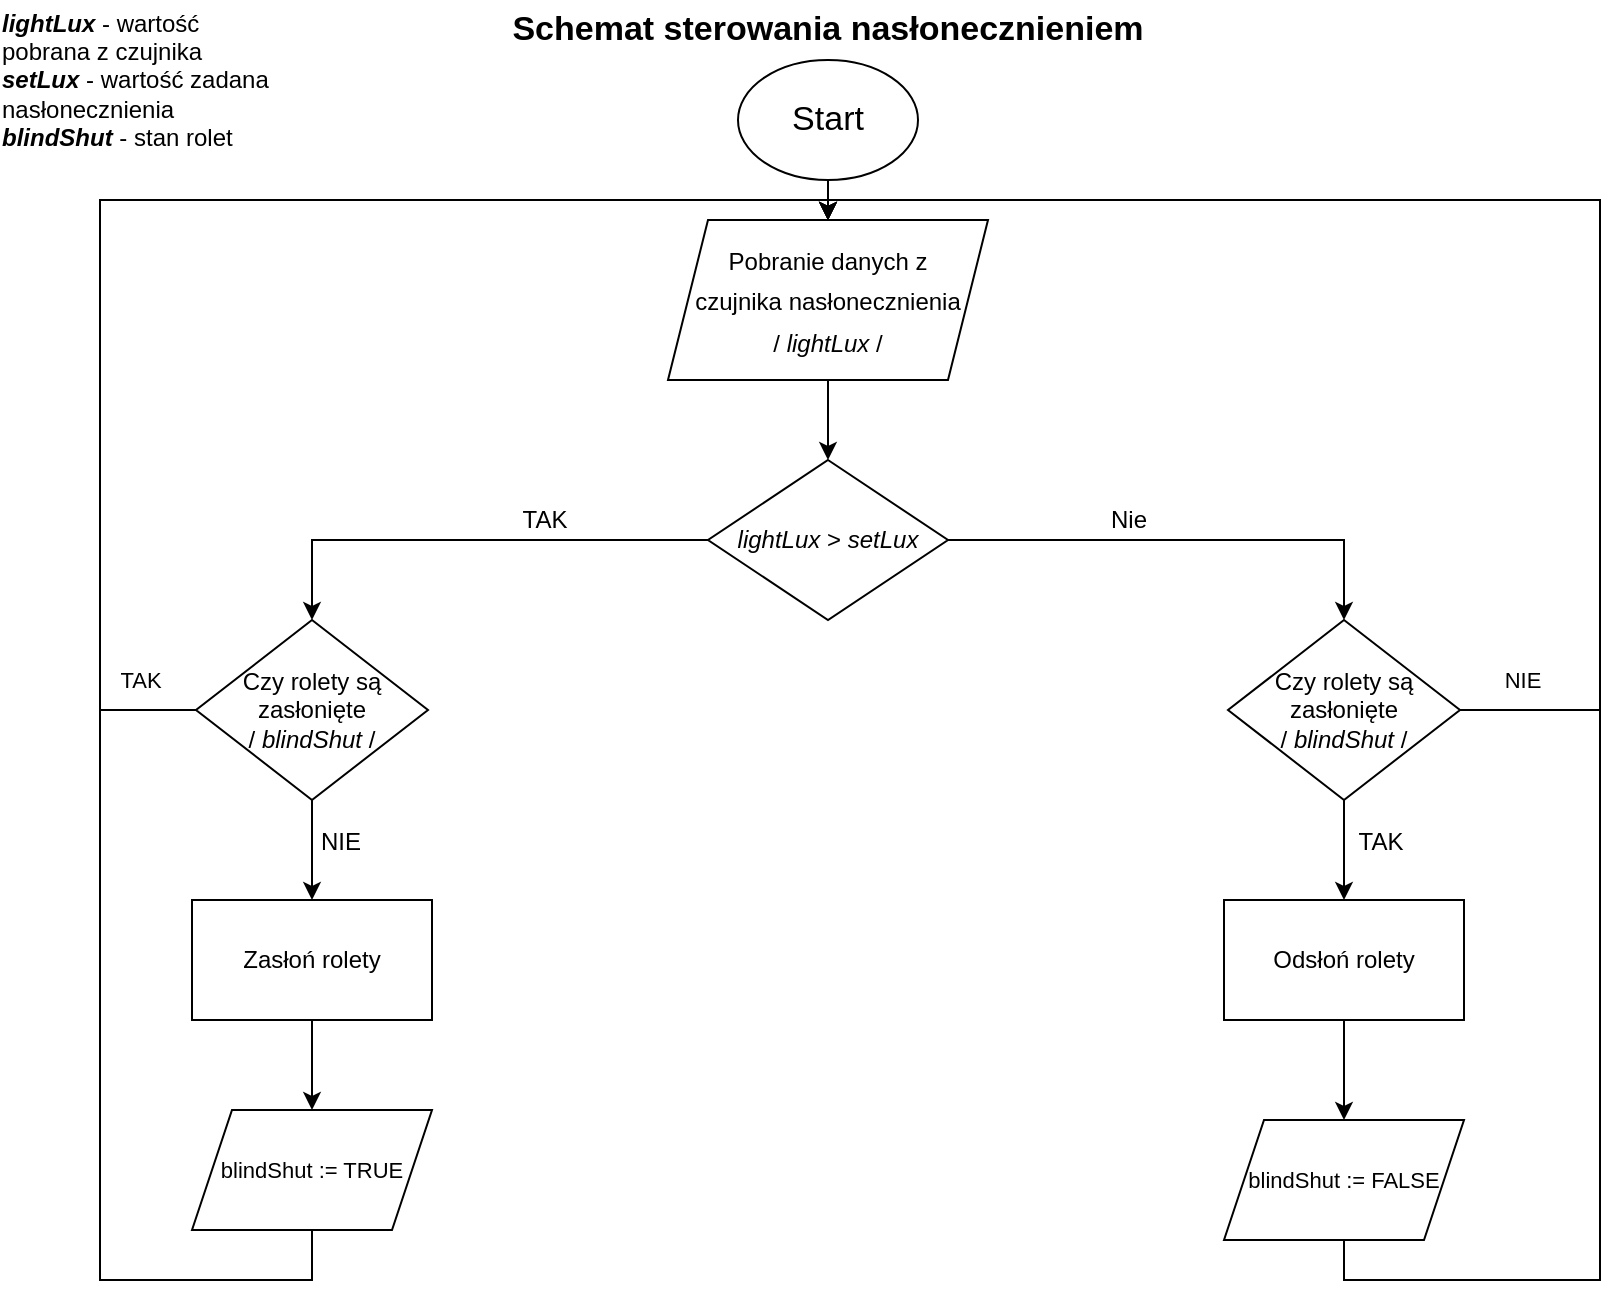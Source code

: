 <mxfile version="17.4.2" type="device"><diagram id="Kw_DbQVIlyAvAqi2gs0B" name="Page-1"><mxGraphModel dx="1328" dy="865" grid="1" gridSize="10" guides="1" tooltips="1" connect="1" arrows="1" fold="1" page="1" pageScale="1" pageWidth="827" pageHeight="1169" math="0" shadow="0"><root><mxCell id="0"/><mxCell id="1" parent="0"/><mxCell id="JoyRewMhMJD_ui2pV7to-1" value="&lt;font style=&quot;font-size: 17px&quot;&gt;&lt;b&gt;Schemat sterowania nasłonecznieniem&lt;/b&gt;&lt;/font&gt;" style="text;html=1;strokeColor=none;fillColor=none;align=center;verticalAlign=middle;whiteSpace=wrap;rounded=0;" parent="1" vertex="1"><mxGeometry x="214" width="400" height="30" as="geometry"/></mxCell><mxCell id="JoyRewMhMJD_ui2pV7to-4" style="edgeStyle=orthogonalEdgeStyle;rounded=0;orthogonalLoop=1;jettySize=auto;html=1;exitX=0.5;exitY=1;exitDx=0;exitDy=0;entryX=0.5;entryY=0;entryDx=0;entryDy=0;fontSize=12;" parent="1" source="JoyRewMhMJD_ui2pV7to-2" target="JoyRewMhMJD_ui2pV7to-3" edge="1"><mxGeometry relative="1" as="geometry"/></mxCell><mxCell id="JoyRewMhMJD_ui2pV7to-2" value="Start" style="ellipse;whiteSpace=wrap;html=1;fontSize=17;" parent="1" vertex="1"><mxGeometry x="369" y="30" width="90" height="60" as="geometry"/></mxCell><mxCell id="JoyRewMhMJD_ui2pV7to-6" style="edgeStyle=orthogonalEdgeStyle;rounded=0;orthogonalLoop=1;jettySize=auto;html=1;exitX=0.5;exitY=1;exitDx=0;exitDy=0;entryX=0.5;entryY=0;entryDx=0;entryDy=0;fontSize=12;" parent="1" source="JoyRewMhMJD_ui2pV7to-3" target="JoyRewMhMJD_ui2pV7to-5" edge="1"><mxGeometry relative="1" as="geometry"/></mxCell><mxCell id="JoyRewMhMJD_ui2pV7to-3" value="&lt;div&gt;&lt;font style=&quot;font-size: 12px&quot;&gt;Pobranie danych z &lt;br&gt;&lt;/font&gt;&lt;/div&gt;&lt;div&gt;&lt;font style=&quot;font-size: 12px&quot;&gt;czujnika nasłonecznienia&lt;/font&gt;&lt;/div&gt;&lt;div&gt;&lt;font style=&quot;font-size: 12px&quot;&gt;/ &lt;i&gt;lightLux &lt;/i&gt;/&lt;br&gt;&lt;/font&gt;&lt;/div&gt;" style="shape=parallelogram;perimeter=parallelogramPerimeter;whiteSpace=wrap;html=1;fixedSize=1;fontSize=17;" parent="1" vertex="1"><mxGeometry x="334" y="110" width="160" height="80" as="geometry"/></mxCell><mxCell id="JoyRewMhMJD_ui2pV7to-8" style="edgeStyle=orthogonalEdgeStyle;rounded=0;orthogonalLoop=1;jettySize=auto;html=1;exitX=0;exitY=0.5;exitDx=0;exitDy=0;fontSize=12;entryX=0.5;entryY=0;entryDx=0;entryDy=0;" parent="1" source="JoyRewMhMJD_ui2pV7to-5" target="JoyRewMhMJD_ui2pV7to-15" edge="1"><mxGeometry relative="1" as="geometry"><mxPoint x="170" y="270" as="targetPoint"/></mxGeometry></mxCell><mxCell id="JoyRewMhMJD_ui2pV7to-9" value="TAK" style="edgeLabel;html=1;align=center;verticalAlign=middle;resizable=0;points=[];fontSize=12;" parent="JoyRewMhMJD_ui2pV7to-8" vertex="1" connectable="0"><mxGeometry x="-0.312" y="2" relative="1" as="geometry"><mxPoint y="-12" as="offset"/></mxGeometry></mxCell><mxCell id="JoyRewMhMJD_ui2pV7to-11" style="edgeStyle=orthogonalEdgeStyle;rounded=0;orthogonalLoop=1;jettySize=auto;html=1;exitX=1;exitY=0.5;exitDx=0;exitDy=0;fontSize=12;entryX=0.5;entryY=0;entryDx=0;entryDy=0;" parent="1" source="JoyRewMhMJD_ui2pV7to-5" target="JoyRewMhMJD_ui2pV7to-16" edge="1"><mxGeometry relative="1" as="geometry"><mxPoint x="660" y="270" as="targetPoint"/></mxGeometry></mxCell><mxCell id="JoyRewMhMJD_ui2pV7to-12" value="Nie" style="edgeLabel;html=1;align=center;verticalAlign=middle;resizable=0;points=[];fontSize=12;" parent="JoyRewMhMJD_ui2pV7to-11" vertex="1" connectable="0"><mxGeometry x="-0.372" y="-2" relative="1" as="geometry"><mxPoint x="15" y="-12" as="offset"/></mxGeometry></mxCell><mxCell id="JoyRewMhMJD_ui2pV7to-5" value="&lt;i&gt;lightLux &lt;/i&gt;&amp;gt; &lt;i&gt;setLux&lt;/i&gt;" style="rhombus;whiteSpace=wrap;html=1;fontSize=12;" parent="1" vertex="1"><mxGeometry x="354" y="230" width="120" height="80" as="geometry"/></mxCell><mxCell id="JoyRewMhMJD_ui2pV7to-22" value="" style="edgeStyle=orthogonalEdgeStyle;rounded=0;orthogonalLoop=1;jettySize=auto;html=1;fontSize=12;" parent="1" source="JoyRewMhMJD_ui2pV7to-7" target="JoyRewMhMJD_ui2pV7to-21" edge="1"><mxGeometry relative="1" as="geometry"/></mxCell><mxCell id="JoyRewMhMJD_ui2pV7to-7" value="Zasłoń rolety" style="rounded=0;whiteSpace=wrap;html=1;fontSize=12;" parent="1" vertex="1"><mxGeometry x="96" y="450" width="120" height="60" as="geometry"/></mxCell><mxCell id="JoyRewMhMJD_ui2pV7to-25" value="" style="edgeStyle=orthogonalEdgeStyle;rounded=0;orthogonalLoop=1;jettySize=auto;html=1;fontSize=11;" parent="1" source="JoyRewMhMJD_ui2pV7to-10" target="JoyRewMhMJD_ui2pV7to-23" edge="1"><mxGeometry relative="1" as="geometry"/></mxCell><mxCell id="JoyRewMhMJD_ui2pV7to-10" value="Odsłoń rolety" style="rounded=0;whiteSpace=wrap;html=1;fontSize=12;" parent="1" vertex="1"><mxGeometry x="612" y="450" width="120" height="60" as="geometry"/></mxCell><mxCell id="JoyRewMhMJD_ui2pV7to-13" value="&lt;div align=&quot;left&quot;&gt;&lt;b&gt;&lt;i&gt;lightLux &lt;/i&gt;&lt;/b&gt;- wartość pobrana z czujnika&lt;/div&gt;&lt;div align=&quot;left&quot;&gt;&lt;b&gt;&lt;i&gt;setLux&lt;/i&gt;&lt;/b&gt; - wartość zadana nasłonecznienia&lt;/div&gt;&lt;div align=&quot;left&quot;&gt;&lt;i&gt;&lt;b&gt;blindShut &lt;/b&gt;&lt;/i&gt;- stan rolet&lt;br&gt;&lt;/div&gt;" style="text;html=1;strokeColor=none;fillColor=none;align=center;verticalAlign=middle;whiteSpace=wrap;rounded=0;fontSize=12;" parent="1" vertex="1"><mxGeometry width="140" height="80" as="geometry"/></mxCell><mxCell id="JoyRewMhMJD_ui2pV7to-19" value="" style="edgeStyle=orthogonalEdgeStyle;rounded=0;orthogonalLoop=1;jettySize=auto;html=1;fontSize=12;" parent="1" source="JoyRewMhMJD_ui2pV7to-15" target="JoyRewMhMJD_ui2pV7to-7" edge="1"><mxGeometry relative="1" as="geometry"/></mxCell><mxCell id="JoyRewMhMJD_ui2pV7to-20" value="NIE" style="edgeLabel;html=1;align=center;verticalAlign=middle;resizable=0;points=[];fontSize=12;" parent="JoyRewMhMJD_ui2pV7to-19" vertex="1" connectable="0"><mxGeometry x="0.293" y="1" relative="1" as="geometry"><mxPoint x="13" y="-12" as="offset"/></mxGeometry></mxCell><mxCell id="JoyRewMhMJD_ui2pV7to-27" style="edgeStyle=orthogonalEdgeStyle;rounded=0;orthogonalLoop=1;jettySize=auto;html=1;entryX=0.5;entryY=0;entryDx=0;entryDy=0;fontSize=11;" parent="1" source="JoyRewMhMJD_ui2pV7to-15" target="JoyRewMhMJD_ui2pV7to-3" edge="1"><mxGeometry relative="1" as="geometry"><Array as="points"><mxPoint x="50" y="355"/><mxPoint x="50" y="100"/><mxPoint x="414" y="100"/></Array></mxGeometry></mxCell><mxCell id="JoyRewMhMJD_ui2pV7to-28" value="TAK" style="edgeLabel;html=1;align=center;verticalAlign=middle;resizable=0;points=[];fontSize=11;" parent="JoyRewMhMJD_ui2pV7to-27" vertex="1" connectable="0"><mxGeometry x="-0.902" y="-1" relative="1" as="geometry"><mxPoint x="5" y="-14" as="offset"/></mxGeometry></mxCell><mxCell id="JoyRewMhMJD_ui2pV7to-15" value="&lt;div&gt;Czy rolety są zasłonięte&lt;/div&gt;&lt;div&gt;/ &lt;i&gt;blindShut&lt;/i&gt; / &lt;br&gt;&lt;/div&gt;" style="rhombus;whiteSpace=wrap;html=1;fontSize=12;" parent="1" vertex="1"><mxGeometry x="98" y="310" width="116" height="90" as="geometry"/></mxCell><mxCell id="JoyRewMhMJD_ui2pV7to-17" value="" style="edgeStyle=orthogonalEdgeStyle;rounded=0;orthogonalLoop=1;jettySize=auto;html=1;fontSize=12;" parent="1" source="JoyRewMhMJD_ui2pV7to-16" target="JoyRewMhMJD_ui2pV7to-10" edge="1"><mxGeometry relative="1" as="geometry"><Array as="points"><mxPoint x="672" y="420"/><mxPoint x="672" y="420"/></Array></mxGeometry></mxCell><mxCell id="JoyRewMhMJD_ui2pV7to-18" value="TAK" style="edgeLabel;html=1;align=center;verticalAlign=middle;resizable=0;points=[];fontSize=12;" parent="JoyRewMhMJD_ui2pV7to-17" vertex="1" connectable="0"><mxGeometry x="-0.173" y="1" relative="1" as="geometry"><mxPoint x="17" as="offset"/></mxGeometry></mxCell><mxCell id="JoyRewMhMJD_ui2pV7to-30" style="edgeStyle=orthogonalEdgeStyle;rounded=0;orthogonalLoop=1;jettySize=auto;html=1;exitX=1;exitY=0.5;exitDx=0;exitDy=0;entryX=0.5;entryY=0;entryDx=0;entryDy=0;fontSize=11;" parent="1" source="JoyRewMhMJD_ui2pV7to-16" target="JoyRewMhMJD_ui2pV7to-3" edge="1"><mxGeometry relative="1" as="geometry"><Array as="points"><mxPoint x="800" y="355"/><mxPoint x="800" y="100"/><mxPoint x="414" y="100"/></Array></mxGeometry></mxCell><mxCell id="JoyRewMhMJD_ui2pV7to-31" value="NIE" style="edgeLabel;html=1;align=center;verticalAlign=middle;resizable=0;points=[];fontSize=11;" parent="JoyRewMhMJD_ui2pV7to-30" vertex="1" connectable="0"><mxGeometry x="-0.852" y="-1" relative="1" as="geometry"><mxPoint x="-23" y="-16" as="offset"/></mxGeometry></mxCell><mxCell id="JoyRewMhMJD_ui2pV7to-16" value="&lt;div&gt;Czy rolety są zasłonięte&lt;/div&gt;&lt;div&gt;/ &lt;i&gt;blindShut&lt;/i&gt; / &lt;br&gt;&lt;/div&gt;" style="rhombus;whiteSpace=wrap;html=1;fontSize=12;" parent="1" vertex="1"><mxGeometry x="614" y="310" width="116" height="90" as="geometry"/></mxCell><mxCell id="JoyRewMhMJD_ui2pV7to-26" style="edgeStyle=orthogonalEdgeStyle;rounded=0;orthogonalLoop=1;jettySize=auto;html=1;exitX=0.5;exitY=1;exitDx=0;exitDy=0;fontSize=11;entryX=0.5;entryY=0;entryDx=0;entryDy=0;" parent="1" source="JoyRewMhMJD_ui2pV7to-21" target="JoyRewMhMJD_ui2pV7to-3" edge="1"><mxGeometry relative="1" as="geometry"><mxPoint x="330" y="80" as="targetPoint"/><Array as="points"><mxPoint x="156" y="640"/><mxPoint x="50" y="640"/><mxPoint x="50" y="100"/><mxPoint x="414" y="100"/></Array></mxGeometry></mxCell><mxCell id="JoyRewMhMJD_ui2pV7to-21" value="&lt;font style=&quot;font-size: 11px&quot;&gt;blindShut := TRUE&lt;br&gt;&lt;/font&gt;" style="shape=parallelogram;perimeter=parallelogramPerimeter;whiteSpace=wrap;html=1;fixedSize=1;fontSize=12;" parent="1" vertex="1"><mxGeometry x="96" y="555" width="120" height="60" as="geometry"/></mxCell><mxCell id="JoyRewMhMJD_ui2pV7to-29" style="edgeStyle=orthogonalEdgeStyle;rounded=0;orthogonalLoop=1;jettySize=auto;html=1;entryX=0.5;entryY=0;entryDx=0;entryDy=0;fontSize=11;exitX=0.5;exitY=1;exitDx=0;exitDy=0;" parent="1" source="JoyRewMhMJD_ui2pV7to-23" target="JoyRewMhMJD_ui2pV7to-3" edge="1"><mxGeometry relative="1" as="geometry"><Array as="points"><mxPoint x="672" y="640"/><mxPoint x="800" y="640"/><mxPoint x="800" y="100"/><mxPoint x="414" y="100"/></Array></mxGeometry></mxCell><mxCell id="JoyRewMhMJD_ui2pV7to-23" value="&lt;font style=&quot;font-size: 11px&quot;&gt;blindShut := FALSE&lt;br&gt;&lt;/font&gt;" style="shape=parallelogram;perimeter=parallelogramPerimeter;whiteSpace=wrap;html=1;fixedSize=1;fontSize=12;" parent="1" vertex="1"><mxGeometry x="612" y="560" width="120" height="60" as="geometry"/></mxCell></root></mxGraphModel></diagram></mxfile>